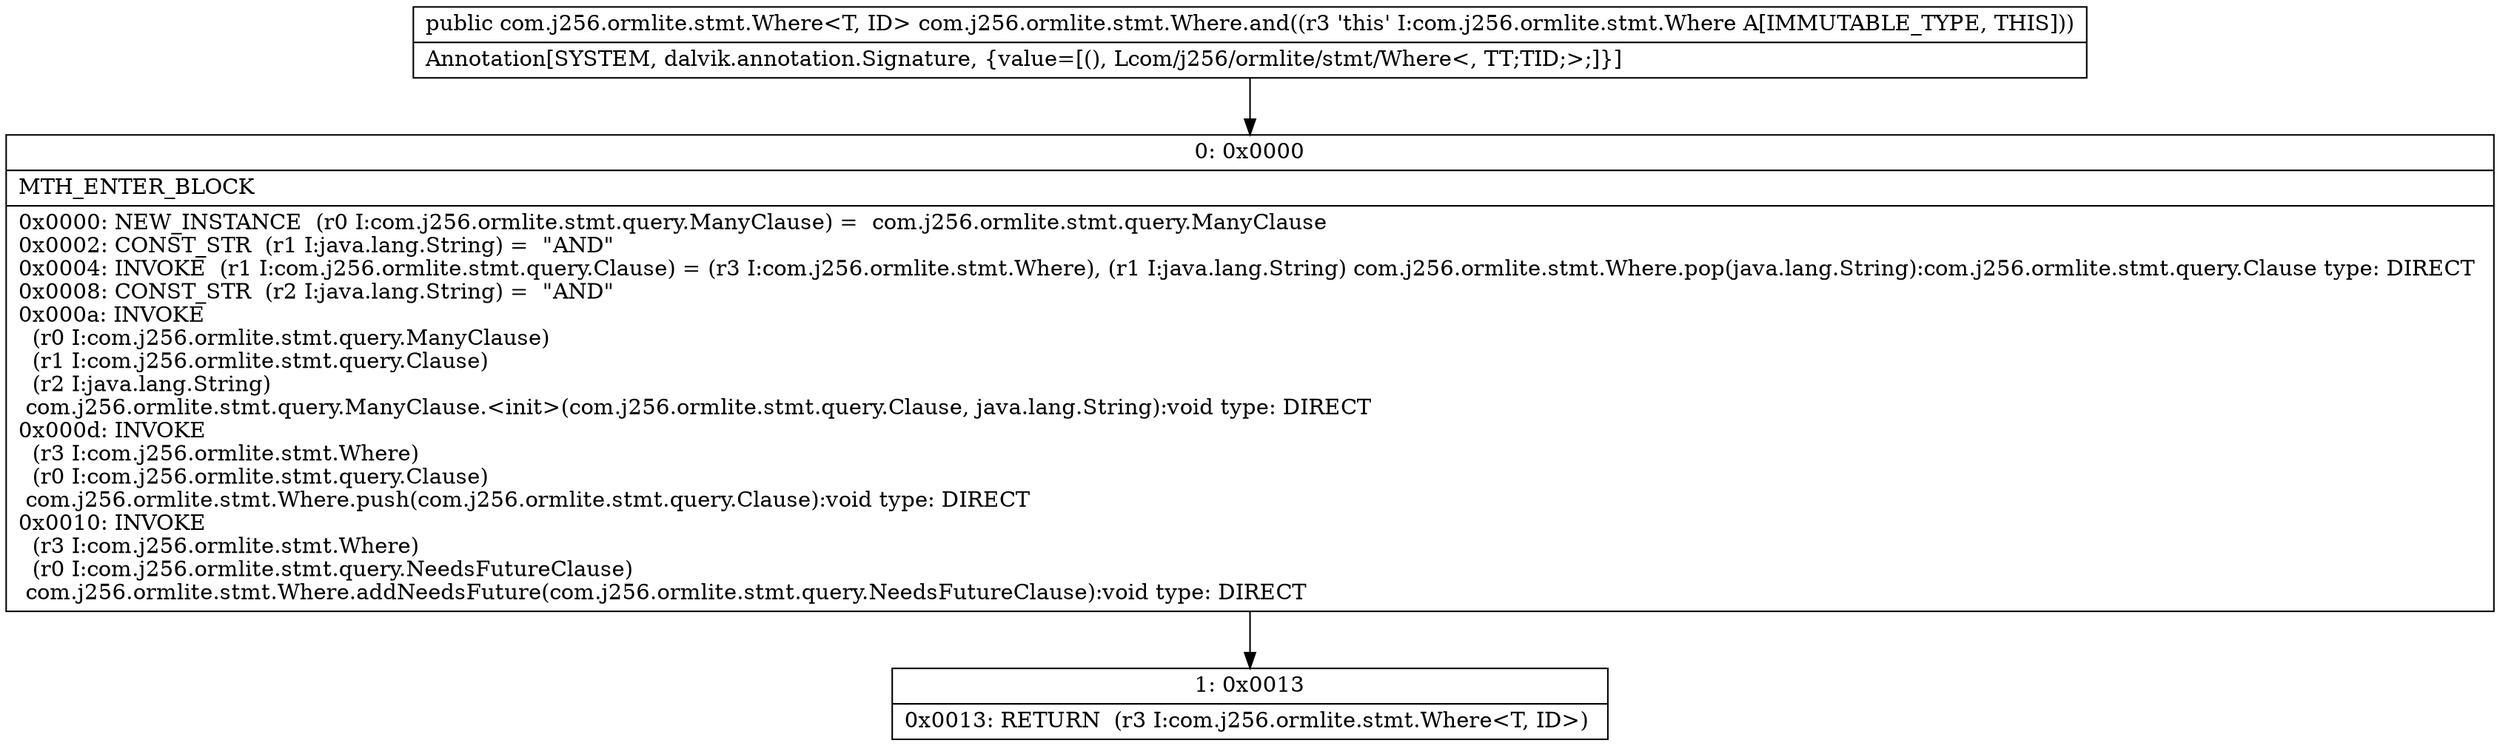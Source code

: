 digraph "CFG forcom.j256.ormlite.stmt.Where.and()Lcom\/j256\/ormlite\/stmt\/Where;" {
Node_0 [shape=record,label="{0\:\ 0x0000|MTH_ENTER_BLOCK\l|0x0000: NEW_INSTANCE  (r0 I:com.j256.ormlite.stmt.query.ManyClause) =  com.j256.ormlite.stmt.query.ManyClause \l0x0002: CONST_STR  (r1 I:java.lang.String) =  \"AND\" \l0x0004: INVOKE  (r1 I:com.j256.ormlite.stmt.query.Clause) = (r3 I:com.j256.ormlite.stmt.Where), (r1 I:java.lang.String) com.j256.ormlite.stmt.Where.pop(java.lang.String):com.j256.ormlite.stmt.query.Clause type: DIRECT \l0x0008: CONST_STR  (r2 I:java.lang.String) =  \"AND\" \l0x000a: INVOKE  \l  (r0 I:com.j256.ormlite.stmt.query.ManyClause)\l  (r1 I:com.j256.ormlite.stmt.query.Clause)\l  (r2 I:java.lang.String)\l com.j256.ormlite.stmt.query.ManyClause.\<init\>(com.j256.ormlite.stmt.query.Clause, java.lang.String):void type: DIRECT \l0x000d: INVOKE  \l  (r3 I:com.j256.ormlite.stmt.Where)\l  (r0 I:com.j256.ormlite.stmt.query.Clause)\l com.j256.ormlite.stmt.Where.push(com.j256.ormlite.stmt.query.Clause):void type: DIRECT \l0x0010: INVOKE  \l  (r3 I:com.j256.ormlite.stmt.Where)\l  (r0 I:com.j256.ormlite.stmt.query.NeedsFutureClause)\l com.j256.ormlite.stmt.Where.addNeedsFuture(com.j256.ormlite.stmt.query.NeedsFutureClause):void type: DIRECT \l}"];
Node_1 [shape=record,label="{1\:\ 0x0013|0x0013: RETURN  (r3 I:com.j256.ormlite.stmt.Where\<T, ID\>) \l}"];
MethodNode[shape=record,label="{public com.j256.ormlite.stmt.Where\<T, ID\> com.j256.ormlite.stmt.Where.and((r3 'this' I:com.j256.ormlite.stmt.Where A[IMMUTABLE_TYPE, THIS]))  | Annotation[SYSTEM, dalvik.annotation.Signature, \{value=[(), Lcom\/j256\/ormlite\/stmt\/Where\<, TT;TID;\>;]\}]\l}"];
MethodNode -> Node_0;
Node_0 -> Node_1;
}

